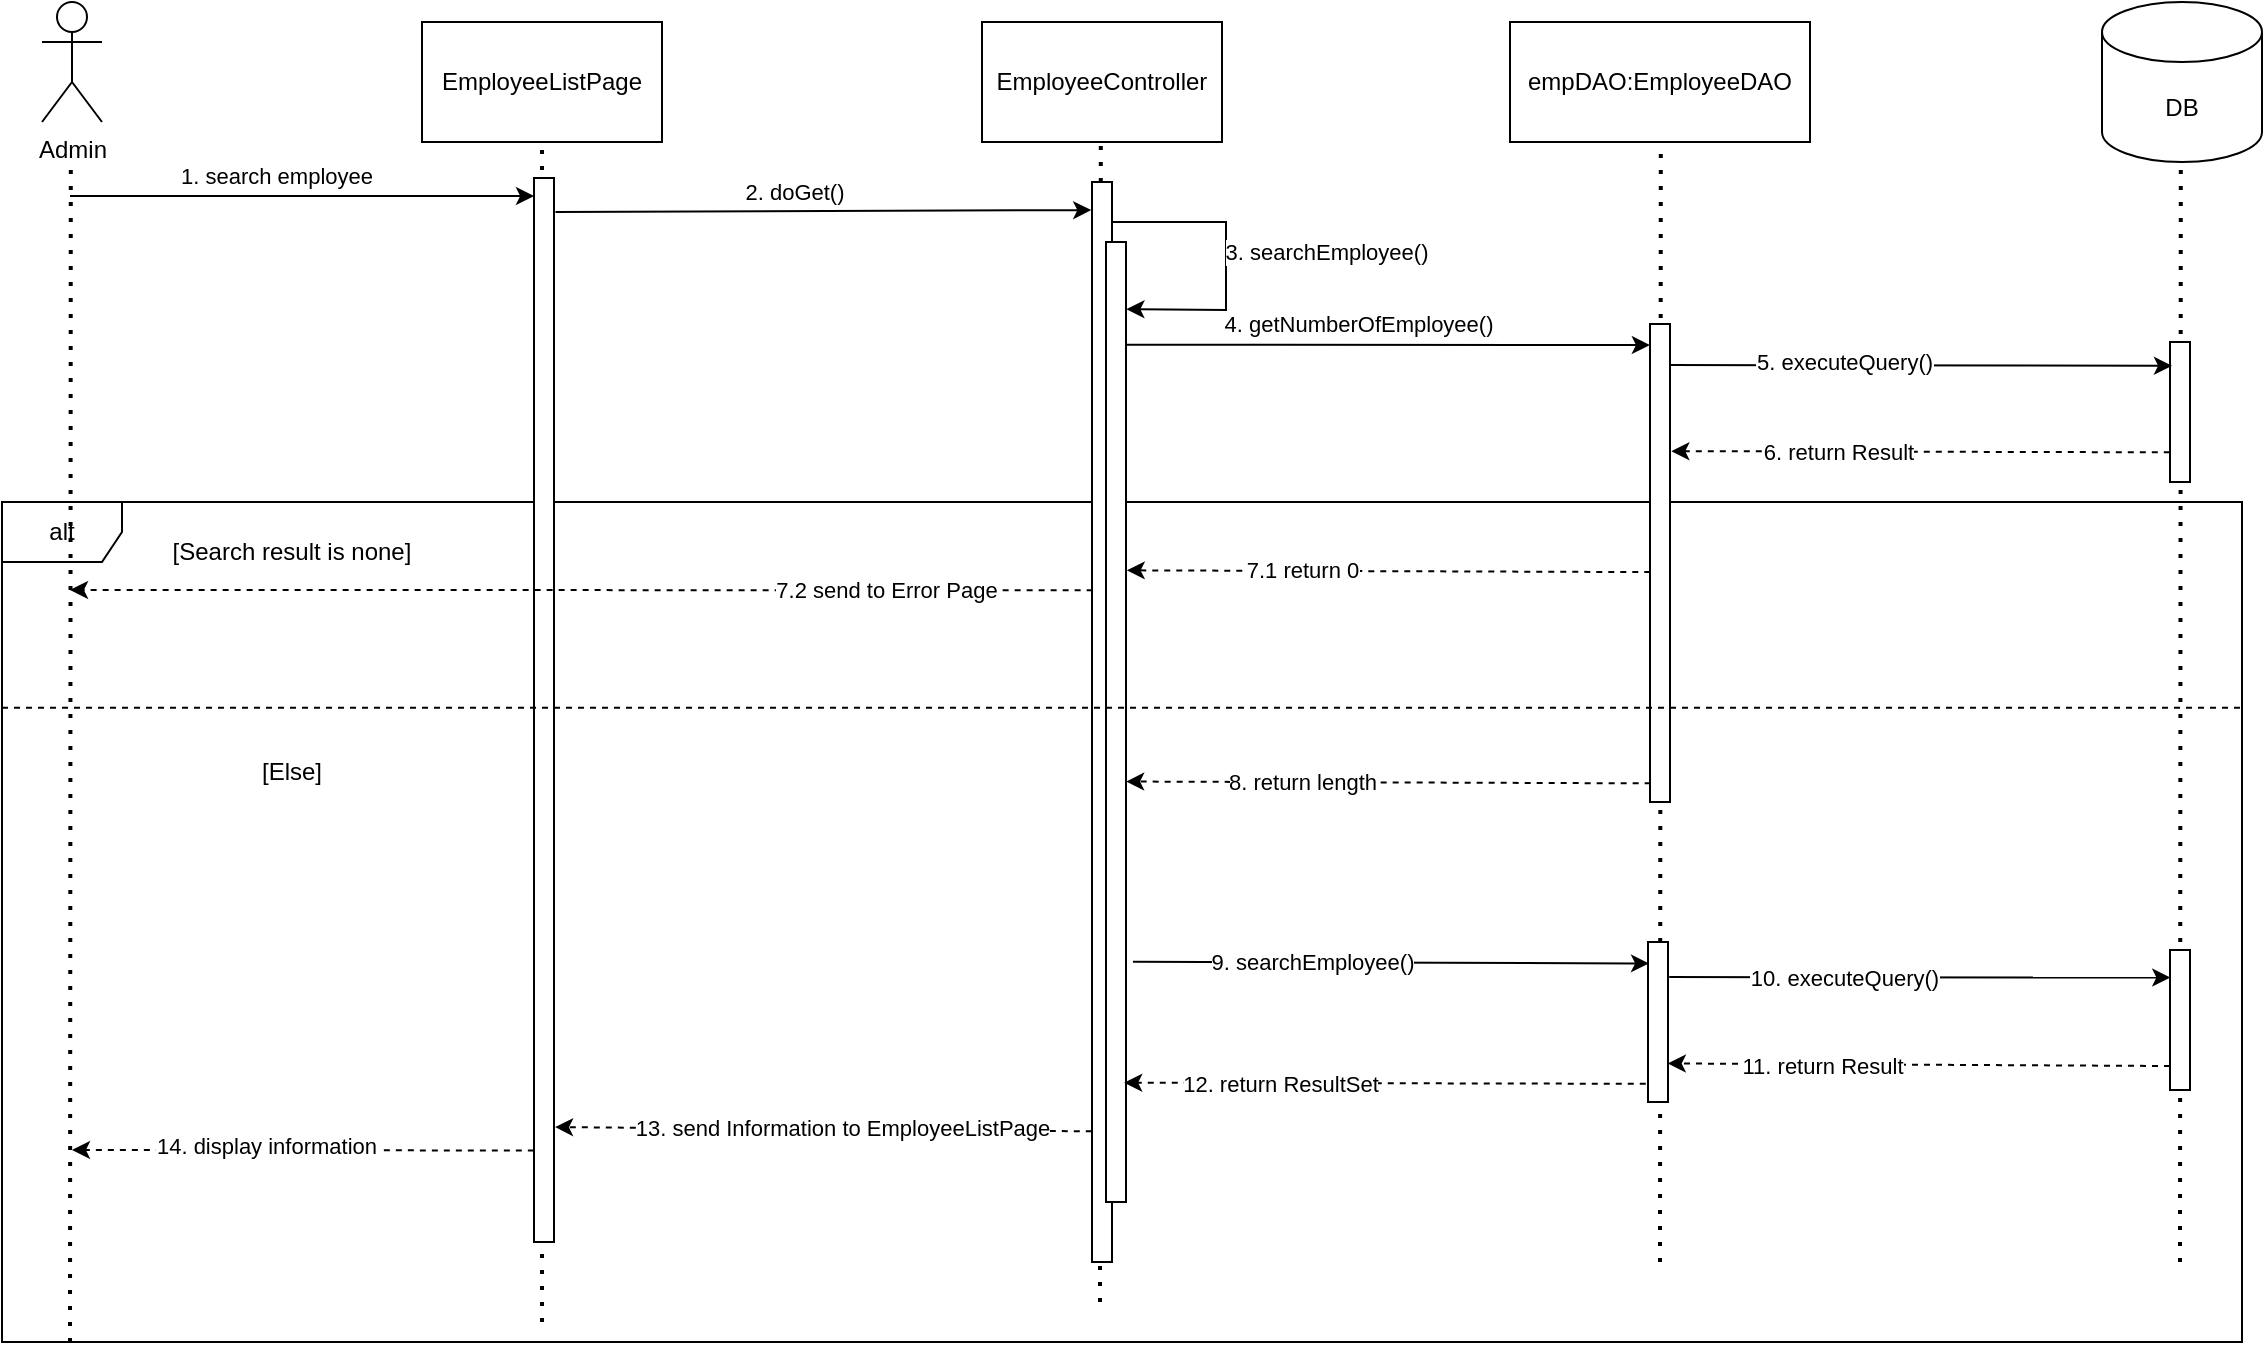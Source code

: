 <mxfile>
    <diagram id="qGGJaGB7oJVBF8XnQ5PC" name="Page-1">
        <mxGraphModel dx="2508" dy="949" grid="1" gridSize="10" guides="1" tooltips="1" connect="1" arrows="1" fold="1" page="1" pageScale="1" pageWidth="850" pageHeight="1100" math="0" shadow="0">
            <root>
                <mxCell id="0"/>
                <mxCell id="1" parent="0"/>
                <mxCell id="46" value="alt" style="shape=umlFrame;whiteSpace=wrap;html=1;" vertex="1" parent="1">
                    <mxGeometry x="-290" y="290" width="1120" height="420" as="geometry"/>
                </mxCell>
                <mxCell id="2" value="Admin" style="shape=umlActor;verticalLabelPosition=bottom;verticalAlign=top;html=1;outlineConnect=0;" parent="1" vertex="1">
                    <mxGeometry x="-270" y="40" width="30" height="60" as="geometry"/>
                </mxCell>
                <mxCell id="8" value="EmployeeController" style="rounded=0;whiteSpace=wrap;html=1;" parent="1" vertex="1">
                    <mxGeometry x="200" y="50" width="120" height="60" as="geometry"/>
                </mxCell>
                <mxCell id="9" value="empDAO:EmployeeDAO" style="rounded=0;whiteSpace=wrap;html=1;" parent="1" vertex="1">
                    <mxGeometry x="464" y="50" width="150" height="60" as="geometry"/>
                </mxCell>
                <mxCell id="11" value="DB" style="shape=cylinder3;whiteSpace=wrap;html=1;boundedLbl=1;backgroundOutline=1;size=15;" parent="1" vertex="1">
                    <mxGeometry x="760" y="40" width="80" height="80" as="geometry"/>
                </mxCell>
                <mxCell id="12" value="" style="endArrow=none;dashed=1;html=1;dashPattern=1 3;strokeWidth=2;entryX=0.5;entryY=1;entryDx=0;entryDy=0;" parent="1" edge="1" target="23">
                    <mxGeometry width="50" height="50" relative="1" as="geometry">
                        <mxPoint x="-20" y="700" as="sourcePoint"/>
                        <mxPoint x="-20" y="120" as="targetPoint"/>
                    </mxGeometry>
                </mxCell>
                <mxCell id="13" value="" style="endArrow=none;dashed=1;html=1;dashPattern=1 3;strokeWidth=2;" parent="1" edge="1">
                    <mxGeometry width="50" height="50" relative="1" as="geometry">
                        <mxPoint x="259" y="690" as="sourcePoint"/>
                        <mxPoint x="259.41" y="110.0" as="targetPoint"/>
                    </mxGeometry>
                </mxCell>
                <mxCell id="14" value="" style="endArrow=none;dashed=1;html=1;dashPattern=1 3;strokeWidth=2;" parent="1" edge="1">
                    <mxGeometry width="50" height="50" relative="1" as="geometry">
                        <mxPoint x="539" y="670" as="sourcePoint"/>
                        <mxPoint x="539.41" y="110.0" as="targetPoint"/>
                    </mxGeometry>
                </mxCell>
                <mxCell id="15" value="" style="endArrow=none;dashed=1;html=1;dashPattern=1 3;strokeWidth=2;" parent="1" edge="1">
                    <mxGeometry width="50" height="50" relative="1" as="geometry">
                        <mxPoint x="799" y="670" as="sourcePoint"/>
                        <mxPoint x="799.41" y="120.0" as="targetPoint"/>
                    </mxGeometry>
                </mxCell>
                <mxCell id="16" value="1. search employee" style="endArrow=classic;html=1;entryX=0.001;entryY=0.017;entryDx=0;entryDy=0;entryPerimeter=0;" parent="1" edge="1" target="26">
                    <mxGeometry x="-0.113" y="10" width="50" height="50" relative="1" as="geometry">
                        <mxPoint x="-256" y="137" as="sourcePoint"/>
                        <mxPoint x="-20.76" y="136.512" as="targetPoint"/>
                        <mxPoint as="offset"/>
                    </mxGeometry>
                </mxCell>
                <mxCell id="18" value="" style="rounded=0;whiteSpace=wrap;html=1;" parent="1" vertex="1">
                    <mxGeometry x="255" y="130" width="10" height="540" as="geometry"/>
                </mxCell>
                <mxCell id="19" value="" style="rounded=0;whiteSpace=wrap;html=1;" parent="1" vertex="1">
                    <mxGeometry x="534" y="201" width="10" height="239" as="geometry"/>
                </mxCell>
                <mxCell id="20" value="3. searchEmployee()" style="endArrow=classic;html=1;exitX=1.032;exitY=0.037;exitDx=0;exitDy=0;exitPerimeter=0;entryX=1.021;entryY=0.07;entryDx=0;entryDy=0;entryPerimeter=0;rounded=0;" edge="1" parent="1" source="18" target="22">
                    <mxGeometry x="-0.044" y="50" width="50" height="50" relative="1" as="geometry">
                        <mxPoint x="266.87" y="150.162" as="sourcePoint"/>
                        <mxPoint x="276.19" y="193.99" as="targetPoint"/>
                        <mxPoint as="offset"/>
                        <Array as="points">
                            <mxPoint x="322" y="150"/>
                            <mxPoint x="322" y="194"/>
                        </Array>
                    </mxGeometry>
                </mxCell>
                <mxCell id="22" value="" style="rounded=0;whiteSpace=wrap;html=1;" vertex="1" parent="1">
                    <mxGeometry x="262" y="160" width="10" height="480" as="geometry"/>
                </mxCell>
                <mxCell id="23" value="EmployeeListPage" style="rounded=0;whiteSpace=wrap;html=1;" vertex="1" parent="1">
                    <mxGeometry x="-80" y="50" width="120" height="60" as="geometry"/>
                </mxCell>
                <mxCell id="25" value="" style="endArrow=none;dashed=1;html=1;dashPattern=1 3;strokeWidth=2;entryX=0.5;entryY=1;entryDx=0;entryDy=0;" edge="1" parent="1">
                    <mxGeometry width="50" height="50" relative="1" as="geometry">
                        <mxPoint x="-256" y="710" as="sourcePoint"/>
                        <mxPoint x="-255.59" y="120.0" as="targetPoint"/>
                    </mxGeometry>
                </mxCell>
                <mxCell id="26" value="" style="rounded=0;whiteSpace=wrap;html=1;" vertex="1" parent="1">
                    <mxGeometry x="-24" y="128" width="10" height="532" as="geometry"/>
                </mxCell>
                <mxCell id="27" value="2. doGet()" style="endArrow=classic;html=1;entryX=-0.039;entryY=0.026;entryDx=0;entryDy=0;entryPerimeter=0;exitX=1.074;exitY=0.032;exitDx=0;exitDy=0;exitPerimeter=0;" edge="1" parent="1" source="26" target="18">
                    <mxGeometry x="-0.113" y="10" width="50" height="50" relative="1" as="geometry">
                        <mxPoint x="-10.78" y="145.304" as="sourcePoint"/>
                        <mxPoint x="253.98" y="144.394" as="targetPoint"/>
                        <mxPoint as="offset"/>
                    </mxGeometry>
                </mxCell>
                <mxCell id="29" value="4. getNumberOfEmployee()" style="endArrow=classic;html=1;entryX=-0.006;entryY=0.044;entryDx=0;entryDy=0;entryPerimeter=0;exitX=1.046;exitY=0.107;exitDx=0;exitDy=0;exitPerimeter=0;" edge="1" parent="1" source="22" target="19">
                    <mxGeometry x="-0.113" y="10" width="50" height="50" relative="1" as="geometry">
                        <mxPoint x="270.22" y="211.5" as="sourcePoint"/>
                        <mxPoint x="534" y="211.506" as="targetPoint"/>
                        <mxPoint as="offset"/>
                    </mxGeometry>
                </mxCell>
                <mxCell id="30" value="" style="rounded=0;whiteSpace=wrap;html=1;" vertex="1" parent="1">
                    <mxGeometry x="794" y="210" width="10" height="70" as="geometry"/>
                </mxCell>
                <mxCell id="31" value="5. executeQuery()" style="endArrow=classic;html=1;exitX=1.03;exitY=0.086;exitDx=0;exitDy=0;entryX=0.099;entryY=0.17;entryDx=0;entryDy=0;entryPerimeter=0;exitPerimeter=0;" edge="1" parent="1" source="19" target="30">
                    <mxGeometry x="-0.305" y="2" width="50" height="50" relative="1" as="geometry">
                        <mxPoint x="543.0" y="221.5" as="sourcePoint"/>
                        <mxPoint x="793.29" y="222" as="targetPoint"/>
                        <mxPoint as="offset"/>
                    </mxGeometry>
                </mxCell>
                <mxCell id="34" value="6. return Result" style="endArrow=classic;html=1;entryX=1.067;entryY=0.266;entryDx=0;entryDy=0;entryPerimeter=0;dashed=1;exitX=-0.01;exitY=0.788;exitDx=0;exitDy=0;exitPerimeter=0;" edge="1" parent="1" source="30" target="19">
                    <mxGeometry x="0.329" width="50" height="50" relative="1" as="geometry">
                        <mxPoint x="794" y="265" as="sourcePoint"/>
                        <mxPoint x="545.75" y="264.242" as="targetPoint"/>
                        <mxPoint as="offset"/>
                    </mxGeometry>
                </mxCell>
                <mxCell id="35" value="7.1 return 0" style="endArrow=classic;html=1;exitX=0.014;exitY=0.519;exitDx=0;exitDy=0;entryX=1.036;entryY=0.342;entryDx=0;entryDy=0;entryPerimeter=0;exitPerimeter=0;dashed=1;" edge="1" parent="1" source="19" target="22">
                    <mxGeometry x="0.329" width="50" height="50" relative="1" as="geometry">
                        <mxPoint x="534.0" y="325.16" as="sourcePoint"/>
                        <mxPoint x="272.98" y="324.686" as="targetPoint"/>
                        <mxPoint as="offset"/>
                    </mxGeometry>
                </mxCell>
                <mxCell id="36" value="7.2 send to Error Page" style="endArrow=classic;html=1;exitX=0.032;exitY=0.378;exitDx=0;exitDy=0;exitPerimeter=0;dashed=1;" edge="1" parent="1" source="18">
                    <mxGeometry x="-0.597" width="50" height="50" relative="1" as="geometry">
                        <mxPoint x="258.8" y="334.66" as="sourcePoint"/>
                        <mxPoint x="-256" y="334" as="targetPoint"/>
                        <mxPoint as="offset"/>
                    </mxGeometry>
                </mxCell>
                <mxCell id="37" value="8. return length" style="endArrow=classic;html=1;exitX=0.033;exitY=0.961;exitDx=0;exitDy=0;entryX=1.007;entryY=0.562;entryDx=0;entryDy=0;entryPerimeter=0;exitPerimeter=0;dashed=1;" edge="1" parent="1" source="19" target="22">
                    <mxGeometry x="0.329" width="50" height="50" relative="1" as="geometry">
                        <mxPoint x="533.02" y="430.47" as="sourcePoint"/>
                        <mxPoint x="272" y="429.996" as="targetPoint"/>
                        <mxPoint as="offset"/>
                    </mxGeometry>
                </mxCell>
                <mxCell id="38" value="9. searchEmployee()" style="endArrow=classic;html=1;exitX=1.247;exitY=0.947;exitDx=0;exitDy=0;exitPerimeter=0;entryX=0.052;entryY=0.134;entryDx=0;entryDy=0;entryPerimeter=0;" edge="1" parent="1" target="39">
                    <mxGeometry x="-0.303" width="50" height="50" relative="1" as="geometry">
                        <mxPoint x="275.47" y="519.86" as="sourcePoint"/>
                        <mxPoint x="521" y="520" as="targetPoint"/>
                        <mxPoint as="offset"/>
                    </mxGeometry>
                </mxCell>
                <mxCell id="39" value="" style="rounded=0;whiteSpace=wrap;html=1;" vertex="1" parent="1">
                    <mxGeometry x="533" y="510" width="10" height="80" as="geometry"/>
                </mxCell>
                <mxCell id="40" value="" style="rounded=0;whiteSpace=wrap;html=1;" vertex="1" parent="1">
                    <mxGeometry x="794" y="514" width="10" height="70" as="geometry"/>
                </mxCell>
                <mxCell id="41" value="10. executeQuery()" style="endArrow=classic;html=1;exitX=1.061;exitY=0.219;exitDx=0;exitDy=0;entryX=0.014;entryY=0.197;entryDx=0;entryDy=0;entryPerimeter=0;exitPerimeter=0;" edge="1" parent="1" source="39" target="40">
                    <mxGeometry x="-0.303" width="50" height="50" relative="1" as="geometry">
                        <mxPoint x="542" y="527.25" as="sourcePoint"/>
                        <mxPoint x="794.67" y="527.86" as="targetPoint"/>
                        <mxPoint as="offset"/>
                    </mxGeometry>
                </mxCell>
                <mxCell id="42" value="11. return Result" style="endArrow=classic;html=1;entryX=1.09;entryY=0.88;entryDx=0;entryDy=0;entryPerimeter=0;dashed=1;" edge="1" parent="1">
                    <mxGeometry x="0.384" y="1" width="50" height="50" relative="1" as="geometry">
                        <mxPoint x="794" y="572" as="sourcePoint"/>
                        <mxPoint x="542.9" y="570.72" as="targetPoint"/>
                        <mxPoint as="offset"/>
                    </mxGeometry>
                </mxCell>
                <mxCell id="43" value="12. return ResultSet" style="endArrow=classic;html=1;exitX=-0.012;exitY=0.897;exitDx=0;exitDy=0;exitPerimeter=0;entryX=1.009;entryY=0.857;entryDx=0;entryDy=0;entryPerimeter=0;dashed=1;" edge="1" parent="1">
                    <mxGeometry x="0.403" width="50" height="50" relative="1" as="geometry">
                        <mxPoint x="531.88" y="580.893" as="sourcePoint"/>
                        <mxPoint x="271.09" y="580.36" as="targetPoint"/>
                        <mxPoint as="offset"/>
                    </mxGeometry>
                </mxCell>
                <mxCell id="44" value="13. send Information to EmployeeListPage" style="endArrow=classic;html=1;exitX=-0.01;exitY=0.879;exitDx=0;exitDy=0;exitPerimeter=0;entryX=1.052;entryY=0.892;entryDx=0;entryDy=0;entryPerimeter=0;dashed=1;" edge="1" parent="1" source="18" target="26">
                    <mxGeometry x="-0.069" y="-1" width="50" height="50" relative="1" as="geometry">
                        <mxPoint x="200.0" y="610.533" as="sourcePoint"/>
                        <mxPoint x="-60.79" y="610.0" as="targetPoint"/>
                        <mxPoint as="offset"/>
                    </mxGeometry>
                </mxCell>
                <mxCell id="45" value="14. display information" style="endArrow=classic;html=1;exitX=-0.007;exitY=0.914;exitDx=0;exitDy=0;exitPerimeter=0;dashed=1;" edge="1" parent="1" source="26">
                    <mxGeometry x="0.162" y="-2" width="50" height="50" relative="1" as="geometry">
                        <mxPoint x="-28.62" y="614.248" as="sourcePoint"/>
                        <mxPoint x="-255" y="614" as="targetPoint"/>
                        <mxPoint as="offset"/>
                    </mxGeometry>
                </mxCell>
                <mxCell id="47" value="[Search result is none]" style="text;html=1;strokeColor=none;fillColor=none;align=center;verticalAlign=middle;whiteSpace=wrap;rounded=0;" vertex="1" parent="1">
                    <mxGeometry x="-220" y="300" width="150" height="30" as="geometry"/>
                </mxCell>
                <mxCell id="48" value="" style="endArrow=none;dashed=1;html=1;rounded=0;exitX=0;exitY=0.245;exitDx=0;exitDy=0;exitPerimeter=0;entryX=1;entryY=0.245;entryDx=0;entryDy=0;entryPerimeter=0;" edge="1" parent="1" source="46" target="46">
                    <mxGeometry width="50" height="50" relative="1" as="geometry">
                        <mxPoint x="270" y="400" as="sourcePoint"/>
                        <mxPoint x="320" y="350" as="targetPoint"/>
                    </mxGeometry>
                </mxCell>
                <mxCell id="49" value="[Else]" style="text;html=1;strokeColor=none;fillColor=none;align=center;verticalAlign=middle;whiteSpace=wrap;rounded=0;" vertex="1" parent="1">
                    <mxGeometry x="-220" y="410" width="150" height="30" as="geometry"/>
                </mxCell>
            </root>
        </mxGraphModel>
    </diagram>
</mxfile>